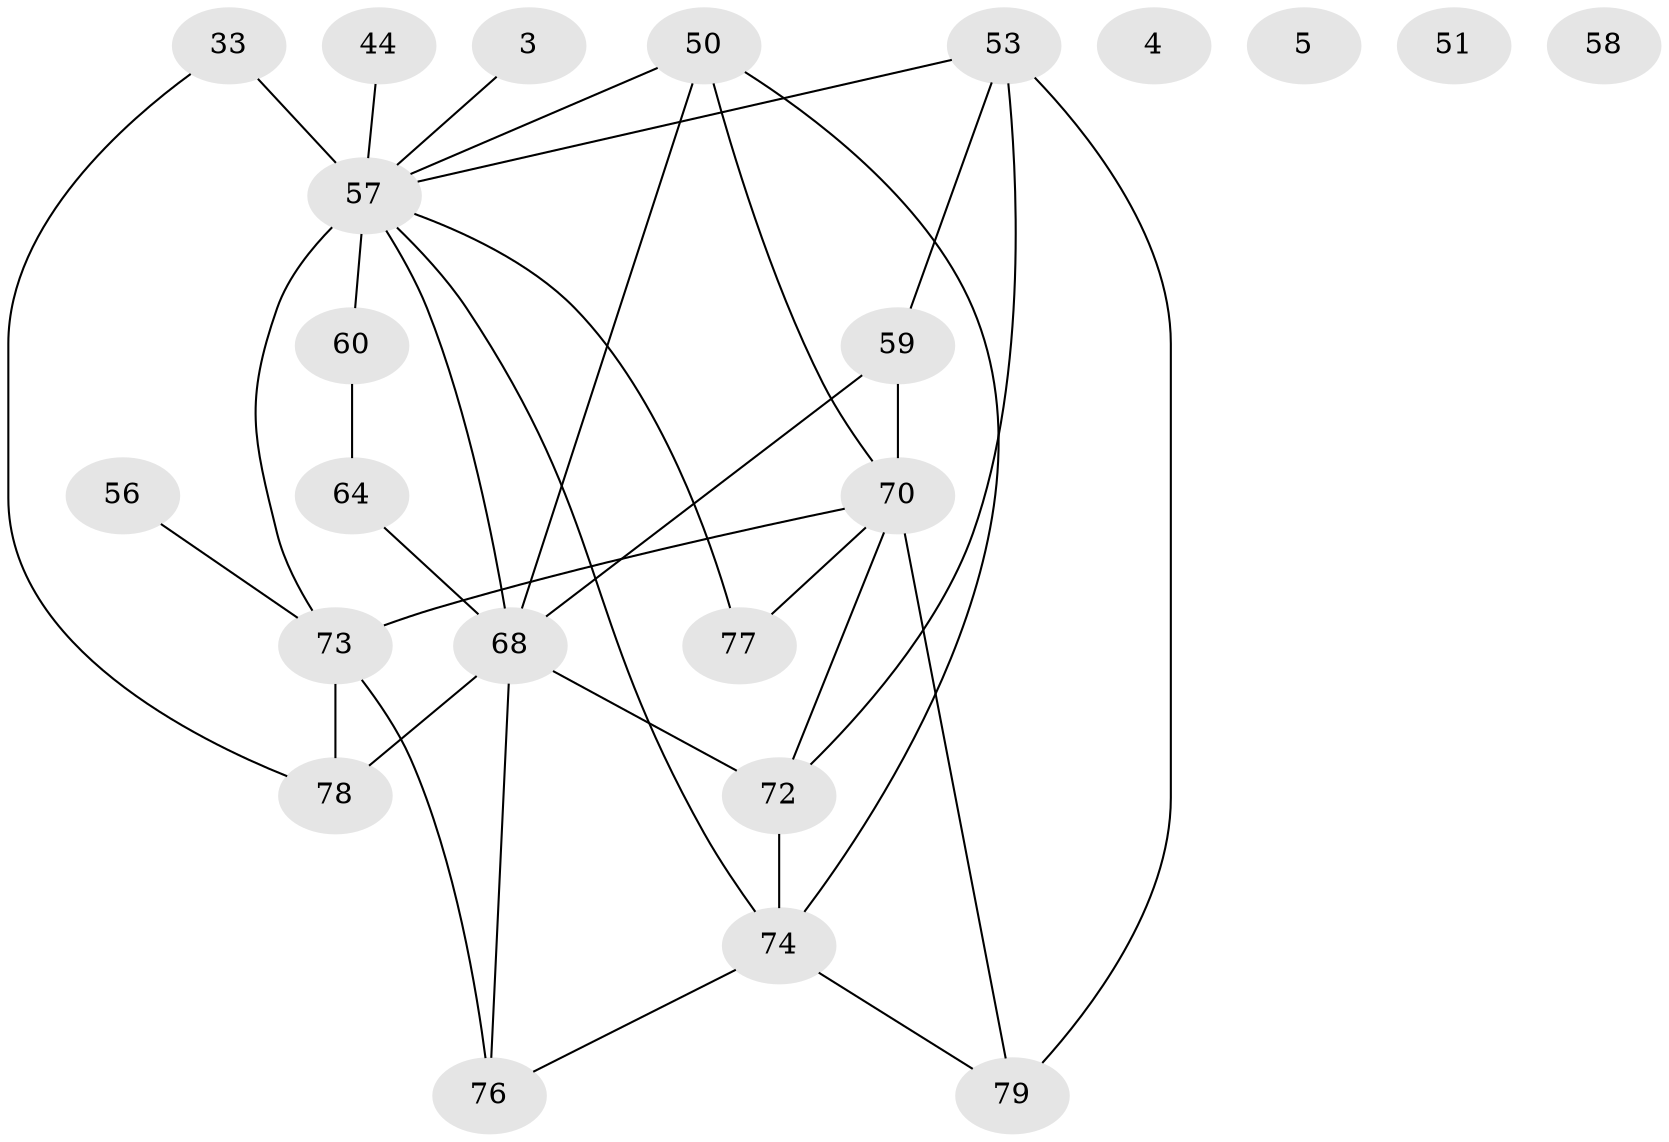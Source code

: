 // original degree distribution, {3: 0.22784810126582278, 2: 0.2911392405063291, 1: 0.1518987341772152, 0: 0.05063291139240506, 5: 0.1518987341772152, 4: 0.10126582278481013, 7: 0.02531645569620253}
// Generated by graph-tools (version 1.1) at 2025/42/03/04/25 21:42:19]
// undirected, 23 vertices, 34 edges
graph export_dot {
graph [start="1"]
  node [color=gray90,style=filled];
  3;
  4;
  5;
  33 [super="+28"];
  44;
  50 [super="+16"];
  51;
  53 [super="+35"];
  56;
  57 [super="+38+48+45+52"];
  58;
  59 [super="+20+11"];
  60 [super="+47+14"];
  64;
  68 [super="+30+37+65"];
  70 [super="+36+22"];
  72 [super="+42+66+55"];
  73 [super="+15+61+69+71"];
  74 [super="+40+63"];
  76 [super="+23+34"];
  77 [super="+67"];
  78 [super="+6"];
  79 [super="+75"];
  3 -- 57;
  33 -- 78;
  33 -- 57 [weight=3];
  44 -- 57;
  50 -- 70 [weight=2];
  50 -- 74;
  50 -- 68 [weight=3];
  50 -- 57;
  53 -- 79 [weight=2];
  53 -- 59;
  53 -- 57 [weight=2];
  53 -- 72;
  56 -- 73;
  57 -- 68;
  57 -- 77;
  57 -- 74;
  57 -- 73 [weight=3];
  57 -- 60 [weight=2];
  59 -- 70;
  59 -- 68;
  60 -- 64;
  64 -- 68;
  68 -- 78;
  68 -- 76;
  68 -- 72 [weight=2];
  70 -- 79 [weight=2];
  70 -- 77;
  70 -- 73 [weight=4];
  70 -- 72;
  72 -- 74 [weight=2];
  73 -- 78 [weight=3];
  73 -- 76 [weight=2];
  74 -- 76;
  74 -- 79;
}
